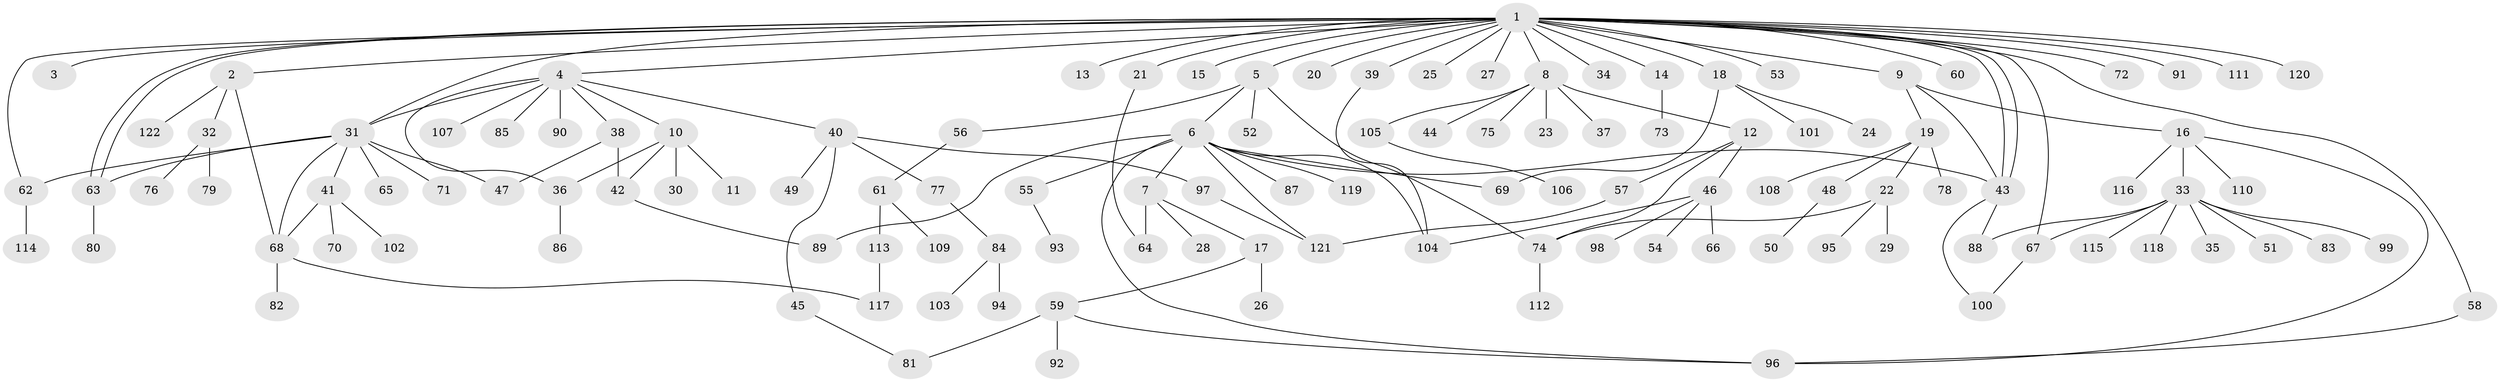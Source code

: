 // Generated by graph-tools (version 1.1) at 2025/47/03/09/25 04:47:21]
// undirected, 122 vertices, 150 edges
graph export_dot {
graph [start="1"]
  node [color=gray90,style=filled];
  1;
  2;
  3;
  4;
  5;
  6;
  7;
  8;
  9;
  10;
  11;
  12;
  13;
  14;
  15;
  16;
  17;
  18;
  19;
  20;
  21;
  22;
  23;
  24;
  25;
  26;
  27;
  28;
  29;
  30;
  31;
  32;
  33;
  34;
  35;
  36;
  37;
  38;
  39;
  40;
  41;
  42;
  43;
  44;
  45;
  46;
  47;
  48;
  49;
  50;
  51;
  52;
  53;
  54;
  55;
  56;
  57;
  58;
  59;
  60;
  61;
  62;
  63;
  64;
  65;
  66;
  67;
  68;
  69;
  70;
  71;
  72;
  73;
  74;
  75;
  76;
  77;
  78;
  79;
  80;
  81;
  82;
  83;
  84;
  85;
  86;
  87;
  88;
  89;
  90;
  91;
  92;
  93;
  94;
  95;
  96;
  97;
  98;
  99;
  100;
  101;
  102;
  103;
  104;
  105;
  106;
  107;
  108;
  109;
  110;
  111;
  112;
  113;
  114;
  115;
  116;
  117;
  118;
  119;
  120;
  121;
  122;
  1 -- 2;
  1 -- 3;
  1 -- 4;
  1 -- 5;
  1 -- 8;
  1 -- 9;
  1 -- 13;
  1 -- 14;
  1 -- 15;
  1 -- 18;
  1 -- 20;
  1 -- 21;
  1 -- 25;
  1 -- 27;
  1 -- 31;
  1 -- 34;
  1 -- 39;
  1 -- 43;
  1 -- 43;
  1 -- 53;
  1 -- 58;
  1 -- 60;
  1 -- 62;
  1 -- 63;
  1 -- 63;
  1 -- 67;
  1 -- 72;
  1 -- 91;
  1 -- 111;
  1 -- 120;
  2 -- 32;
  2 -- 68;
  2 -- 122;
  4 -- 10;
  4 -- 31;
  4 -- 36;
  4 -- 38;
  4 -- 40;
  4 -- 85;
  4 -- 90;
  4 -- 107;
  5 -- 6;
  5 -- 52;
  5 -- 56;
  5 -- 74;
  6 -- 7;
  6 -- 43;
  6 -- 55;
  6 -- 69;
  6 -- 87;
  6 -- 89;
  6 -- 96;
  6 -- 104;
  6 -- 119;
  6 -- 121;
  7 -- 17;
  7 -- 28;
  7 -- 64;
  8 -- 12;
  8 -- 23;
  8 -- 37;
  8 -- 44;
  8 -- 75;
  8 -- 105;
  9 -- 16;
  9 -- 19;
  9 -- 43;
  10 -- 11;
  10 -- 30;
  10 -- 36;
  10 -- 42;
  12 -- 46;
  12 -- 57;
  12 -- 74;
  14 -- 73;
  16 -- 33;
  16 -- 96;
  16 -- 110;
  16 -- 116;
  17 -- 26;
  17 -- 59;
  18 -- 24;
  18 -- 69;
  18 -- 101;
  19 -- 22;
  19 -- 48;
  19 -- 78;
  19 -- 108;
  21 -- 64;
  22 -- 29;
  22 -- 74;
  22 -- 95;
  31 -- 41;
  31 -- 47;
  31 -- 62;
  31 -- 63;
  31 -- 65;
  31 -- 68;
  31 -- 71;
  32 -- 76;
  32 -- 79;
  33 -- 35;
  33 -- 51;
  33 -- 67;
  33 -- 83;
  33 -- 88;
  33 -- 99;
  33 -- 115;
  33 -- 118;
  36 -- 86;
  38 -- 42;
  38 -- 47;
  39 -- 104;
  40 -- 45;
  40 -- 49;
  40 -- 77;
  40 -- 97;
  41 -- 68;
  41 -- 70;
  41 -- 102;
  42 -- 89;
  43 -- 88;
  43 -- 100;
  45 -- 81;
  46 -- 54;
  46 -- 66;
  46 -- 98;
  46 -- 104;
  48 -- 50;
  55 -- 93;
  56 -- 61;
  57 -- 121;
  58 -- 96;
  59 -- 81;
  59 -- 92;
  59 -- 96;
  61 -- 109;
  61 -- 113;
  62 -- 114;
  63 -- 80;
  67 -- 100;
  68 -- 82;
  68 -- 117;
  74 -- 112;
  77 -- 84;
  84 -- 94;
  84 -- 103;
  97 -- 121;
  105 -- 106;
  113 -- 117;
}

